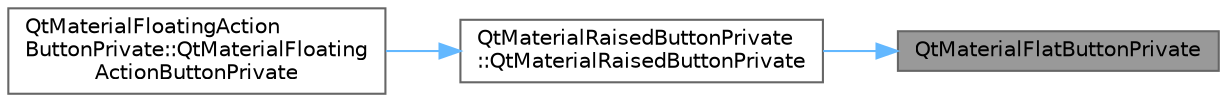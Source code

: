 digraph "QtMaterialFlatButtonPrivate"
{
 // LATEX_PDF_SIZE
  bgcolor="transparent";
  edge [fontname=Helvetica,fontsize=10,labelfontname=Helvetica,labelfontsize=10];
  node [fontname=Helvetica,fontsize=10,shape=box,height=0.2,width=0.4];
  rankdir="RL";
  Node1 [id="Node000001",label="QtMaterialFlatButtonPrivate",height=0.2,width=0.4,color="gray40", fillcolor="grey60", style="filled", fontcolor="black",tooltip="< 禁用拷贝"];
  Node1 -> Node2 [id="edge1_Node000001_Node000002",dir="back",color="steelblue1",style="solid",tooltip=" "];
  Node2 [id="Node000002",label="QtMaterialRaisedButtonPrivate\l::QtMaterialRaisedButtonPrivate",height=0.2,width=0.4,color="grey40", fillcolor="white", style="filled",URL="$class_qt_material_raised_button_private.html#a22b48e40d92dd4f37ab23d5e4c565be5",tooltip="< 禁用拷贝"];
  Node2 -> Node3 [id="edge2_Node000002_Node000003",dir="back",color="steelblue1",style="solid",tooltip=" "];
  Node3 [id="Node000003",label="QtMaterialFloatingAction\lButtonPrivate::QtMaterialFloating\lActionButtonPrivate",height=0.2,width=0.4,color="grey40", fillcolor="white", style="filled",URL="$class_qt_material_floating_action_button_private.html#aadff0ec812464c936edddf7e6342033f",tooltip="构造函数，初始化私有类"];
}
